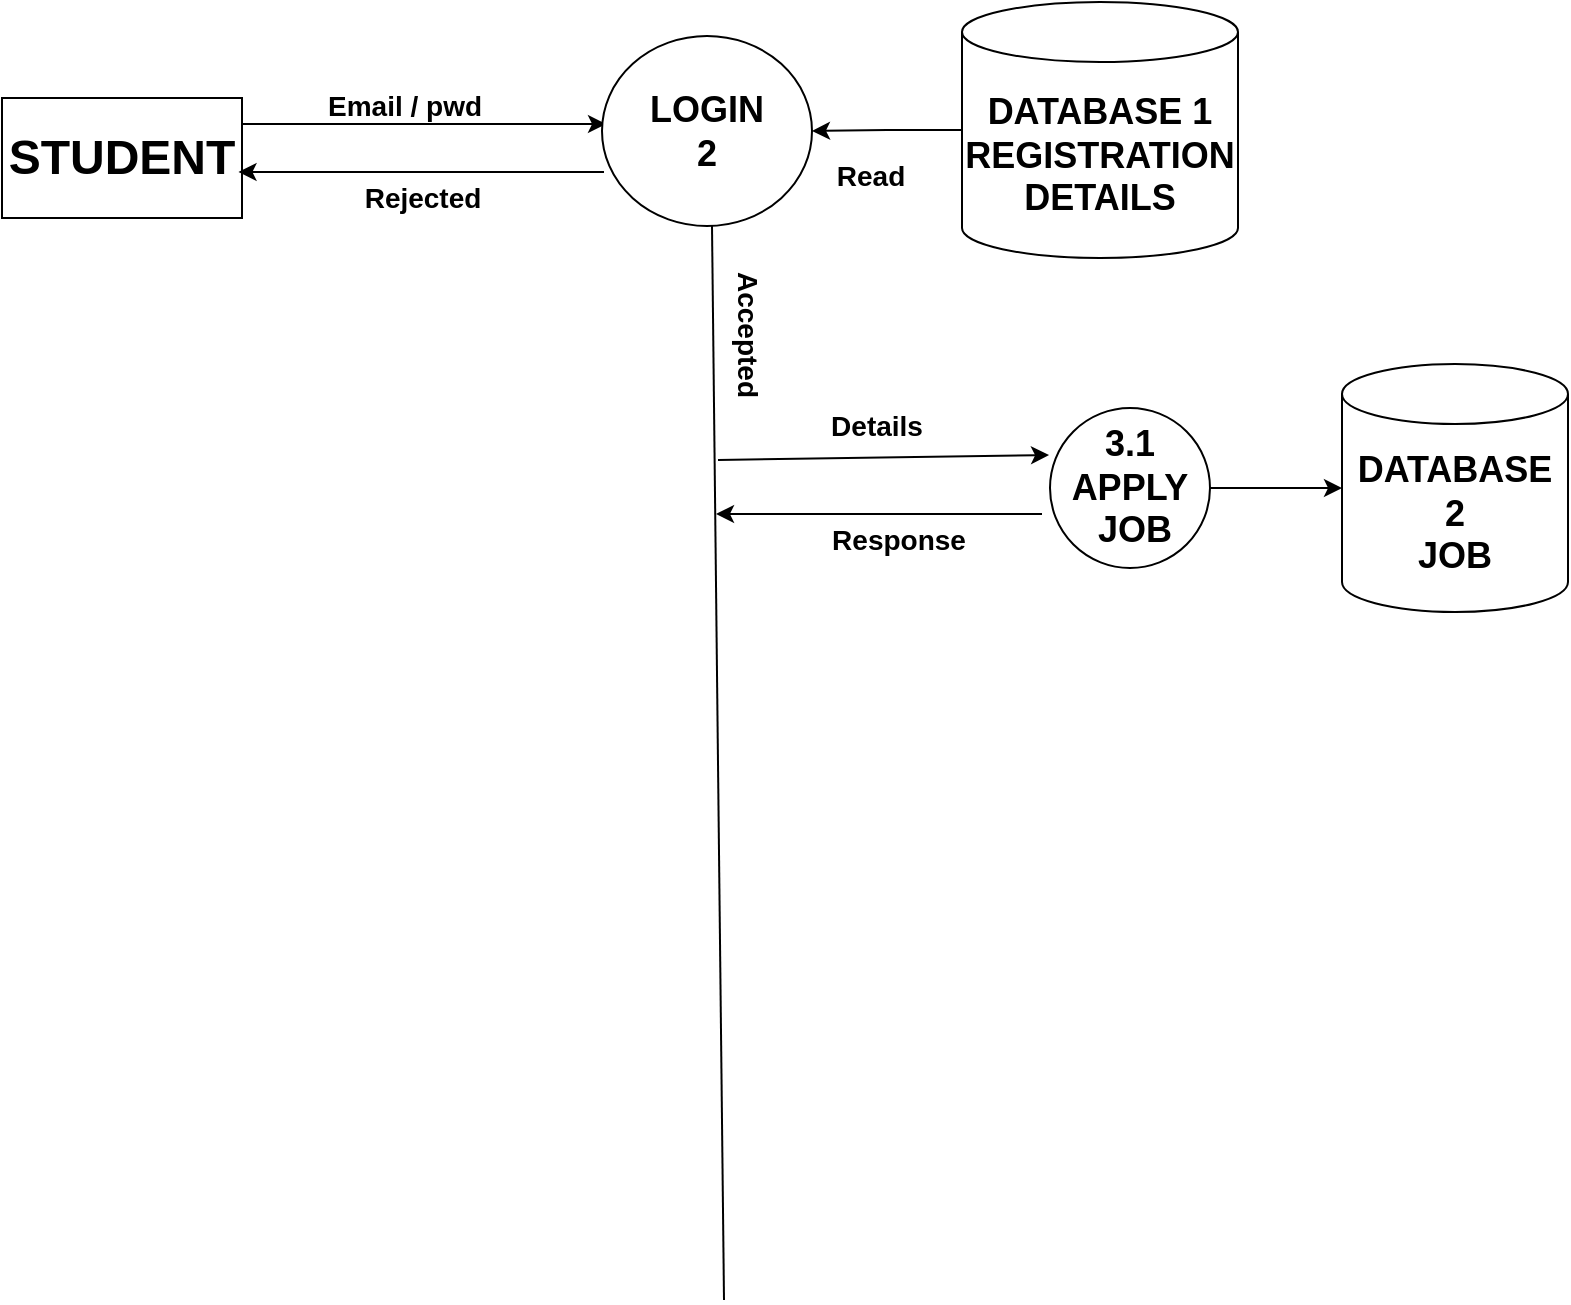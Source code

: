 <mxfile version="21.8.0" type="github">
  <diagram name="Page-1" id="zwj0s1HOtcCHivMV9wyS">
    <mxGraphModel dx="1862" dy="1413" grid="0" gridSize="10" guides="1" tooltips="1" connect="1" arrows="1" fold="1" page="0" pageScale="1" pageWidth="850" pageHeight="1100" background="none" math="0" shadow="0">
      <root>
        <mxCell id="0" />
        <mxCell id="1" parent="0" />
        <mxCell id="HcazlHUk9G5i6PrlhO88-3" style="edgeStyle=orthogonalEdgeStyle;rounded=0;orthogonalLoop=1;jettySize=auto;html=1;" edge="1" parent="1">
          <mxGeometry relative="1" as="geometry">
            <mxPoint x="101.008" y="-548" as="targetPoint" />
            <mxPoint x="-84" y="-548" as="sourcePoint" />
          </mxGeometry>
        </mxCell>
        <mxCell id="HcazlHUk9G5i6PrlhO88-1" value="&lt;font style=&quot;font-size: 24px;&quot;&gt;&lt;b&gt;STUDENT&lt;/b&gt;&lt;/font&gt;" style="whiteSpace=wrap;html=1;" vertex="1" parent="1">
          <mxGeometry x="-201" y="-561" width="120" height="60" as="geometry" />
        </mxCell>
        <mxCell id="HcazlHUk9G5i6PrlhO88-5" style="edgeStyle=orthogonalEdgeStyle;rounded=0;orthogonalLoop=1;jettySize=auto;html=1;" edge="1" parent="1">
          <mxGeometry relative="1" as="geometry">
            <mxPoint x="-82.742" y="-524" as="targetPoint" />
            <mxPoint x="100" y="-524" as="sourcePoint" />
          </mxGeometry>
        </mxCell>
        <mxCell id="HcazlHUk9G5i6PrlhO88-2" value="&lt;font style=&quot;&quot;&gt;&lt;b style=&quot;&quot;&gt;&lt;font style=&quot;font-size: 18px;&quot;&gt;LOGIN&lt;br&gt;2&lt;/font&gt;&lt;br&gt;&lt;/b&gt;&lt;/font&gt;" style="ellipse;whiteSpace=wrap;html=1;" vertex="1" parent="1">
          <mxGeometry x="99" y="-592" width="105" height="95" as="geometry" />
        </mxCell>
        <mxCell id="HcazlHUk9G5i6PrlhO88-6" value="&lt;b&gt;&lt;font style=&quot;font-size: 14px;&quot;&gt;Email / pwd&lt;/font&gt;&lt;/b&gt;" style="text;html=1;align=center;verticalAlign=middle;resizable=0;points=[];autosize=1;strokeColor=none;fillColor=none;" vertex="1" parent="1">
          <mxGeometry x="-48" y="-572" width="95" height="29" as="geometry" />
        </mxCell>
        <mxCell id="HcazlHUk9G5i6PrlhO88-7" value="&lt;b&gt;&lt;font style=&quot;font-size: 14px;&quot;&gt;Rejected&lt;/font&gt;&lt;/b&gt;" style="text;html=1;align=center;verticalAlign=middle;resizable=0;points=[];autosize=1;strokeColor=none;fillColor=none;" vertex="1" parent="1">
          <mxGeometry x="-29" y="-526" width="76" height="29" as="geometry" />
        </mxCell>
        <mxCell id="HcazlHUk9G5i6PrlhO88-12" style="edgeStyle=orthogonalEdgeStyle;rounded=0;orthogonalLoop=1;jettySize=auto;html=1;" edge="1" parent="1" source="HcazlHUk9G5i6PrlhO88-8" target="HcazlHUk9G5i6PrlhO88-2">
          <mxGeometry relative="1" as="geometry" />
        </mxCell>
        <mxCell id="HcazlHUk9G5i6PrlhO88-8" value="&lt;b&gt;&lt;font style=&quot;font-size: 18px;&quot;&gt;DATABASE 1&lt;br&gt;REGISTRATION&lt;br&gt;DETAILS&lt;/font&gt;&lt;/b&gt;" style="shape=cylinder3;whiteSpace=wrap;html=1;boundedLbl=1;backgroundOutline=1;size=15;" vertex="1" parent="1">
          <mxGeometry x="279" y="-609" width="138" height="128" as="geometry" />
        </mxCell>
        <mxCell id="HcazlHUk9G5i6PrlhO88-10" value="&lt;b&gt;&lt;font style=&quot;font-size: 14px;&quot;&gt;Read&lt;/font&gt;&lt;/b&gt;" style="text;html=1;align=center;verticalAlign=middle;resizable=0;points=[];autosize=1;strokeColor=none;fillColor=none;" vertex="1" parent="1">
          <mxGeometry x="207" y="-537" width="52" height="29" as="geometry" />
        </mxCell>
        <mxCell id="HcazlHUk9G5i6PrlhO88-11" value="" style="endArrow=none;html=1;rounded=0;" edge="1" parent="1">
          <mxGeometry width="50" height="50" relative="1" as="geometry">
            <mxPoint x="160" y="40" as="sourcePoint" />
            <mxPoint x="154" y="-497" as="targetPoint" />
          </mxGeometry>
        </mxCell>
        <mxCell id="HcazlHUk9G5i6PrlhO88-13" value="&lt;font style=&quot;font-size: 14px;&quot;&gt;&lt;b&gt;Accepted&lt;/b&gt;&lt;/font&gt;" style="text;html=1;align=center;verticalAlign=middle;resizable=0;points=[];autosize=1;strokeColor=none;fillColor=none;rotation=90;" vertex="1" parent="1">
          <mxGeometry x="132" y="-458" width="81" height="29" as="geometry" />
        </mxCell>
        <mxCell id="HcazlHUk9G5i6PrlhO88-17" style="edgeStyle=orthogonalEdgeStyle;rounded=0;orthogonalLoop=1;jettySize=auto;html=1;" edge="1" parent="1">
          <mxGeometry relative="1" as="geometry">
            <mxPoint x="156.008" y="-353" as="targetPoint" />
            <mxPoint x="319" y="-353" as="sourcePoint" />
          </mxGeometry>
        </mxCell>
        <mxCell id="HcazlHUk9G5i6PrlhO88-22" style="edgeStyle=orthogonalEdgeStyle;rounded=0;orthogonalLoop=1;jettySize=auto;html=1;" edge="1" parent="1" source="HcazlHUk9G5i6PrlhO88-14" target="HcazlHUk9G5i6PrlhO88-21">
          <mxGeometry relative="1" as="geometry" />
        </mxCell>
        <mxCell id="HcazlHUk9G5i6PrlhO88-14" value="&lt;b&gt;&lt;font style=&quot;font-size: 18px;&quot;&gt;3.1&lt;br&gt;APPLY&lt;br&gt;&amp;nbsp;JOB&lt;/font&gt;&lt;/b&gt;" style="ellipse;whiteSpace=wrap;html=1;" vertex="1" parent="1">
          <mxGeometry x="323" y="-406" width="80" height="80" as="geometry" />
        </mxCell>
        <mxCell id="HcazlHUk9G5i6PrlhO88-16" value="" style="endArrow=classic;html=1;rounded=0;entryX=-0.006;entryY=0.294;entryDx=0;entryDy=0;entryPerimeter=0;" edge="1" parent="1" target="HcazlHUk9G5i6PrlhO88-14">
          <mxGeometry width="50" height="50" relative="1" as="geometry">
            <mxPoint x="157" y="-380" as="sourcePoint" />
            <mxPoint x="314" y="-378" as="targetPoint" />
          </mxGeometry>
        </mxCell>
        <mxCell id="HcazlHUk9G5i6PrlhO88-18" value="&lt;b&gt;&lt;font style=&quot;font-size: 14px;&quot;&gt;Details&lt;/font&gt;&lt;/b&gt;" style="text;html=1;align=center;verticalAlign=middle;resizable=0;points=[];autosize=1;strokeColor=none;fillColor=none;" vertex="1" parent="1">
          <mxGeometry x="204" y="-412" width="64" height="29" as="geometry" />
        </mxCell>
        <mxCell id="HcazlHUk9G5i6PrlhO88-20" value="&lt;b&gt;&lt;font style=&quot;font-size: 14px;&quot;&gt;Response&lt;/font&gt;&lt;/b&gt;" style="text;html=1;align=center;verticalAlign=middle;resizable=0;points=[];autosize=1;strokeColor=none;fillColor=none;" vertex="1" parent="1">
          <mxGeometry x="204" y="-355" width="85" height="29" as="geometry" />
        </mxCell>
        <mxCell id="HcazlHUk9G5i6PrlhO88-21" value="&lt;b&gt;&lt;font style=&quot;font-size: 18px;&quot;&gt;DATABASE 2&lt;br&gt;JOB&lt;br&gt;&lt;/font&gt;&lt;/b&gt;" style="shape=cylinder3;whiteSpace=wrap;html=1;boundedLbl=1;backgroundOutline=1;size=15;" vertex="1" parent="1">
          <mxGeometry x="469" y="-428" width="113" height="124" as="geometry" />
        </mxCell>
      </root>
    </mxGraphModel>
  </diagram>
</mxfile>
